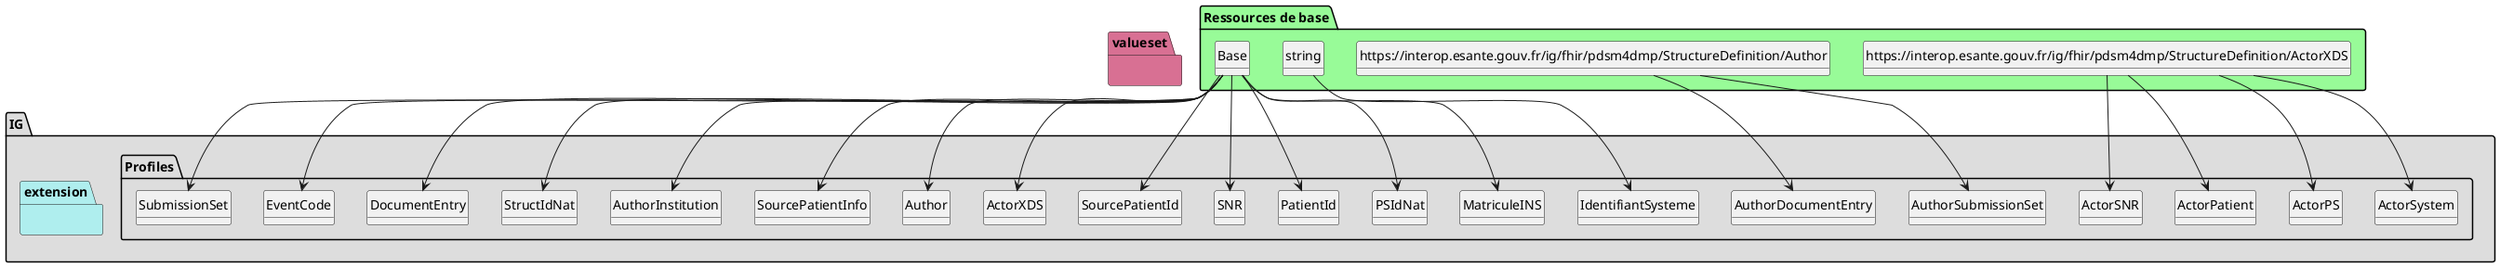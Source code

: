 @startuml
set namespaceSeparator ?
hide circle
hide class fields

package IG #DDDDDD{

     package Profiles #DDDDDD{

        class ActorPS{

             ActorPS => [None..None]
             ActorPS.XCN1[x] => [None..None]
             ActorPS.XCN2 => [None..None]
             ActorPS.XCN3 => [None..None]
             ActorPS.XCN9.composant2 => [None..None]
             ActorPS.XCN10 => [None..None]
             ActorPS.XCN13 => [None..None]
        } 

        class ActorPatient{

             ActorPatient => [None..None]
             ActorPatient.XCN1[x] => [None..None]
             ActorPatient.XCN2 => [None..None]
             ActorPatient.XCN3 => [None..None]
             ActorPatient.XCN9.composant2 => [None..None]
             ActorPatient.XCN10 => [None..None]
             ActorPatient.XCN13 => [None..None]
        } 

        class ActorSNR{

             ActorSNR => [None..None]
             ActorSNR.XCN1[x] => [None..None]
             ActorSNR.XCN2 => [None..None]
             ActorSNR.XCN3 => [None..None]
             ActorSNR.XCN9.composant2 => [None..None]
             ActorSNR.XCN10 => [None..None]
             ActorSNR.XCN13 => [None..None]
        } 

        class ActorSystem{

             ActorSystem => [None..None]
             ActorSystem.XCN1[x] => [None..None]
             ActorSystem.XCN2 => [None..None]
             ActorSystem.XCN3 => [None..None]
             ActorSystem.XCN9.composant2 => [None..None]
             ActorSystem.XCN10 => [None..None]
             ActorSystem.XCN13 => [None..None]
        } 

        class ActorXDS{

             ActorXDS => [None..None]
             ActorXDS.XCN1[x] => [1..1]
             ActorXDS.XCN2 => [1..1]
             ActorXDS.XCN3 => [1..1]
             ActorXDS.XCN9 => [1..1]
             ActorXDS.XCN9.composant1 => [0..0]
             ActorXDS.XCN9.composant2 => [1..1]
             ActorXDS.XCN9.composant3 => [1..1]
             ActorXDS.XCN10 => [1..1]
             ActorXDS.XCN13 => [1..1]
        } 

        class Author{

             Author => [None..None]
             Author.institution => [0..1]
             Author.person[x] => [1..1]
             Author.role => [0..*]
             Author.specialty => [0..1]
        } 

        class AuthorDocumentEntry{

             AuthorDocumentEntry => [None..None]
             AuthorDocumentEntry.institution => [None..None]
             AuthorDocumentEntry.person[x] => [None..None]
             AuthorDocumentEntry.role => [None..None]
             AuthorDocumentEntry.specialty => [None..None]
        } 

        class AuthorInstitution{

             AuthorInstitution => [None..None]
             AuthorInstitution.XON1 => [1..1]
             AuthorInstitution.XON6 => [1..1]
             AuthorInstitution.XON6.composant1 => [0..0]
             AuthorInstitution.XON6.composant2 => [1..1]
             AuthorInstitution.XON6.composant3 => [1..1]
             AuthorInstitution.XON7 => [1..1]
             AuthorInstitution.XON10 => [1..1]
        } 

        class AuthorSubmissionSet{

             AuthorSubmissionSet => [None..None]
             AuthorSubmissionSet.institution => [None..None]
             AuthorSubmissionSet.person[x] => [None..None]
             AuthorSubmissionSet.role => [None..None]
        } 

        class DocumentEntry{

             DocumentEntry => [None..None]
             DocumentEntry.entryUUID => [1..1]
             DocumentEntry.logicalId => [1..1]
             DocumentEntry.mimeType => [1..1]
             DocumentEntry.availabilityStatus => [1..1]
             DocumentEntry.hash => [1..1]
             DocumentEntry.size => [1..1]
             DocumentEntry.languageCode => [1..1]
             DocumentEntry.author => [1..*]
             DocumentEntry.legalAuthenticator[x] => [1..1]
             DocumentEntry.repositoryUniqueId => [1..1]
             DocumentEntry.serviceStartTime => [1..1]
             DocumentEntry.serviceEndTime => [0..1]
             DocumentEntry.sourcePatientID => [1..1]
             DocumentEntry.sourcePatientInfo => [1..1]
             DocumentEntry.URI => [1..1]
             DocumentEntry.title => [1..1]
             DocumentEntry.comments => [0..1]
             DocumentEntry.patientID => [1..1]
             DocumentEntry.uniqueId => [1..1]
             DocumentEntry.class => [1..1]
             DocumentEntry.confidentiality => [1..4]
             DocumentEntry.eventCodeList => [0..*]
             DocumentEntry.format => [1..1]
             DocumentEntry.healthcareFacilityTypeCode => [1..1]
             DocumentEntry.practiceSetting => [1..1]
             DocumentEntry.type => [1..1]
             DocumentEntry.documentAvailability => [0..1]
             DocumentEntry.homeCommunityId => [0..1]
             DocumentEntry.creationTime => [1..1]
             DocumentEntry.referenceIdList => [0..*]
             DocumentEntry.referenceIdList.CX1 => [1..1]
             DocumentEntry.referenceIdList.CX4 => [1..1]
             DocumentEntry.referenceIdList.CX5 => [1..1]
             DocumentEntry.version => [0..1]
        } 

        class EventCode{

             EventCode => [None..None]
             EventCode.eventCode => [1..1]
        } 

        class IdentifiantSysteme{

        } 

        class MatriculeINS{

             MatriculeINS => [None..None]
             MatriculeINS.matriculeINS => [1..1]
        } 

        class PSIdNat{

             PSIdNat => [None..None]
             PSIdNat.PSIdNat => [1..1]
        } 

        class PatientId{

             PatientId => [None..None]
             PatientId.CX1 => [1..1]
             PatientId.CX4 => [1..1]
             PatientId.CX5 => [1..1]
        } 

        class SNR{

             SNR => [None..None]
             SNR.SNR => [1..1]
        } 

        class SourcePatientId{

             SourcePatientId => [None..None]
             SourcePatientId.CX1 => [1..1]
             SourcePatientId.CX4 => [1..1]
             SourcePatientId.CX5 => [1..1]
        } 

        class SourcePatientInfo{

             SourcePatientInfo => [None..None]
             SourcePatientInfo.PID3 => [0..1]
             SourcePatientInfo.PID5 => [1..*]
             SourcePatientInfo.PID7 => [0..1]
             SourcePatientInfo.PID8 => [0..1]
             SourcePatientInfo.PID11 => [0..1]
             SourcePatientInfo.PID13 => [0..1]
             SourcePatientInfo.PID14 => [0..1]
             SourcePatientInfo.PID15 => [0..1]
             SourcePatientInfo.PID16 => [0..1]
             SourcePatientInfo.PID18 => [0..1]
             SourcePatientInfo.PID21 => [0..1]
        } 

        class StructIdNat{

             StructIdNat => [None..None]
             StructIdNat.StructIdNat => [1..1]
        } 

        class SubmissionSet{

             SubmissionSet => [None..None]
             SubmissionSet.entryUUID => [1..1]
             SubmissionSet.availabilityStatus => [1..1]
             SubmissionSet.submissionTime => [1..1]
             SubmissionSet.title => [0..1]
             SubmissionSet.comments => [0..1]
             SubmissionSet.patientID => [1..1]
             SubmissionSet.sourceID => [1..1]
             SubmissionSet.uniqueID => [1..1]
             SubmissionSet.contentTypeCode => [1..1]
             SubmissionSet.author => [1..1]
             SubmissionSet.homeCommunityID => [0..1]
             SubmissionSet.intendedRecipient => [0..*]
         }

     }
     package extension #paleturquoise {


         }
     }
     package valueset #PaleVioletRed{
       }

package "Ressources de base" #palegreen {

 class "https://interop.esante.gouv.fr/ig/fhir/pdsm4dmp/StructureDefinition/ActorXDS" as  classb1fa6044c54073490b5e2804c2a7a77e 

    classb1fa6044c54073490b5e2804c2a7a77e --> ActorPS

 class "https://interop.esante.gouv.fr/ig/fhir/pdsm4dmp/StructureDefinition/ActorXDS" as  classb1fa6044c54073490b5e2804c2a7a77e 

    classb1fa6044c54073490b5e2804c2a7a77e --> ActorPatient

 class "https://interop.esante.gouv.fr/ig/fhir/pdsm4dmp/StructureDefinition/ActorXDS" as  classb1fa6044c54073490b5e2804c2a7a77e 

    classb1fa6044c54073490b5e2804c2a7a77e --> ActorSNR

 class "https://interop.esante.gouv.fr/ig/fhir/pdsm4dmp/StructureDefinition/ActorXDS" as  classb1fa6044c54073490b5e2804c2a7a77e 

    classb1fa6044c54073490b5e2804c2a7a77e --> ActorSystem

 class "Base" as  class095a1b43effec73955e31e790438de49 

    class095a1b43effec73955e31e790438de49 --> ActorXDS

 class "Base" as  class095a1b43effec73955e31e790438de49 

    class095a1b43effec73955e31e790438de49 --> Author

 class "https://interop.esante.gouv.fr/ig/fhir/pdsm4dmp/StructureDefinition/Author" as  classc2475048e2c7036063c8904a63957e62 

    classc2475048e2c7036063c8904a63957e62 --> AuthorDocumentEntry

 class "Base" as  class095a1b43effec73955e31e790438de49 

    class095a1b43effec73955e31e790438de49 --> AuthorInstitution

 class "https://interop.esante.gouv.fr/ig/fhir/pdsm4dmp/StructureDefinition/Author" as  classc2475048e2c7036063c8904a63957e62 

    classc2475048e2c7036063c8904a63957e62 --> AuthorSubmissionSet

 class "Base" as  class095a1b43effec73955e31e790438de49 

    class095a1b43effec73955e31e790438de49 --> DocumentEntry

 class "Base" as  class095a1b43effec73955e31e790438de49 

    class095a1b43effec73955e31e790438de49 --> EventCode

 class "string" as  classb45cffe084dd3d20d928bee85e7b0f21 

    classb45cffe084dd3d20d928bee85e7b0f21 --> IdentifiantSysteme

 class "Base" as  class095a1b43effec73955e31e790438de49 

    class095a1b43effec73955e31e790438de49 --> MatriculeINS

 class "Base" as  class095a1b43effec73955e31e790438de49 

    class095a1b43effec73955e31e790438de49 --> PSIdNat

 class "Base" as  class095a1b43effec73955e31e790438de49 

    class095a1b43effec73955e31e790438de49 --> PatientId

 class "Base" as  class095a1b43effec73955e31e790438de49 

    class095a1b43effec73955e31e790438de49 --> SNR

 class "Base" as  class095a1b43effec73955e31e790438de49 

    class095a1b43effec73955e31e790438de49 --> SourcePatientId

 class "Base" as  class095a1b43effec73955e31e790438de49 

    class095a1b43effec73955e31e790438de49 --> SourcePatientInfo

 class "Base" as  class095a1b43effec73955e31e790438de49 

    class095a1b43effec73955e31e790438de49 --> StructIdNat

 class "Base" as  class095a1b43effec73955e31e790438de49 

    class095a1b43effec73955e31e790438de49 --> SubmissionSet
}
@enduml